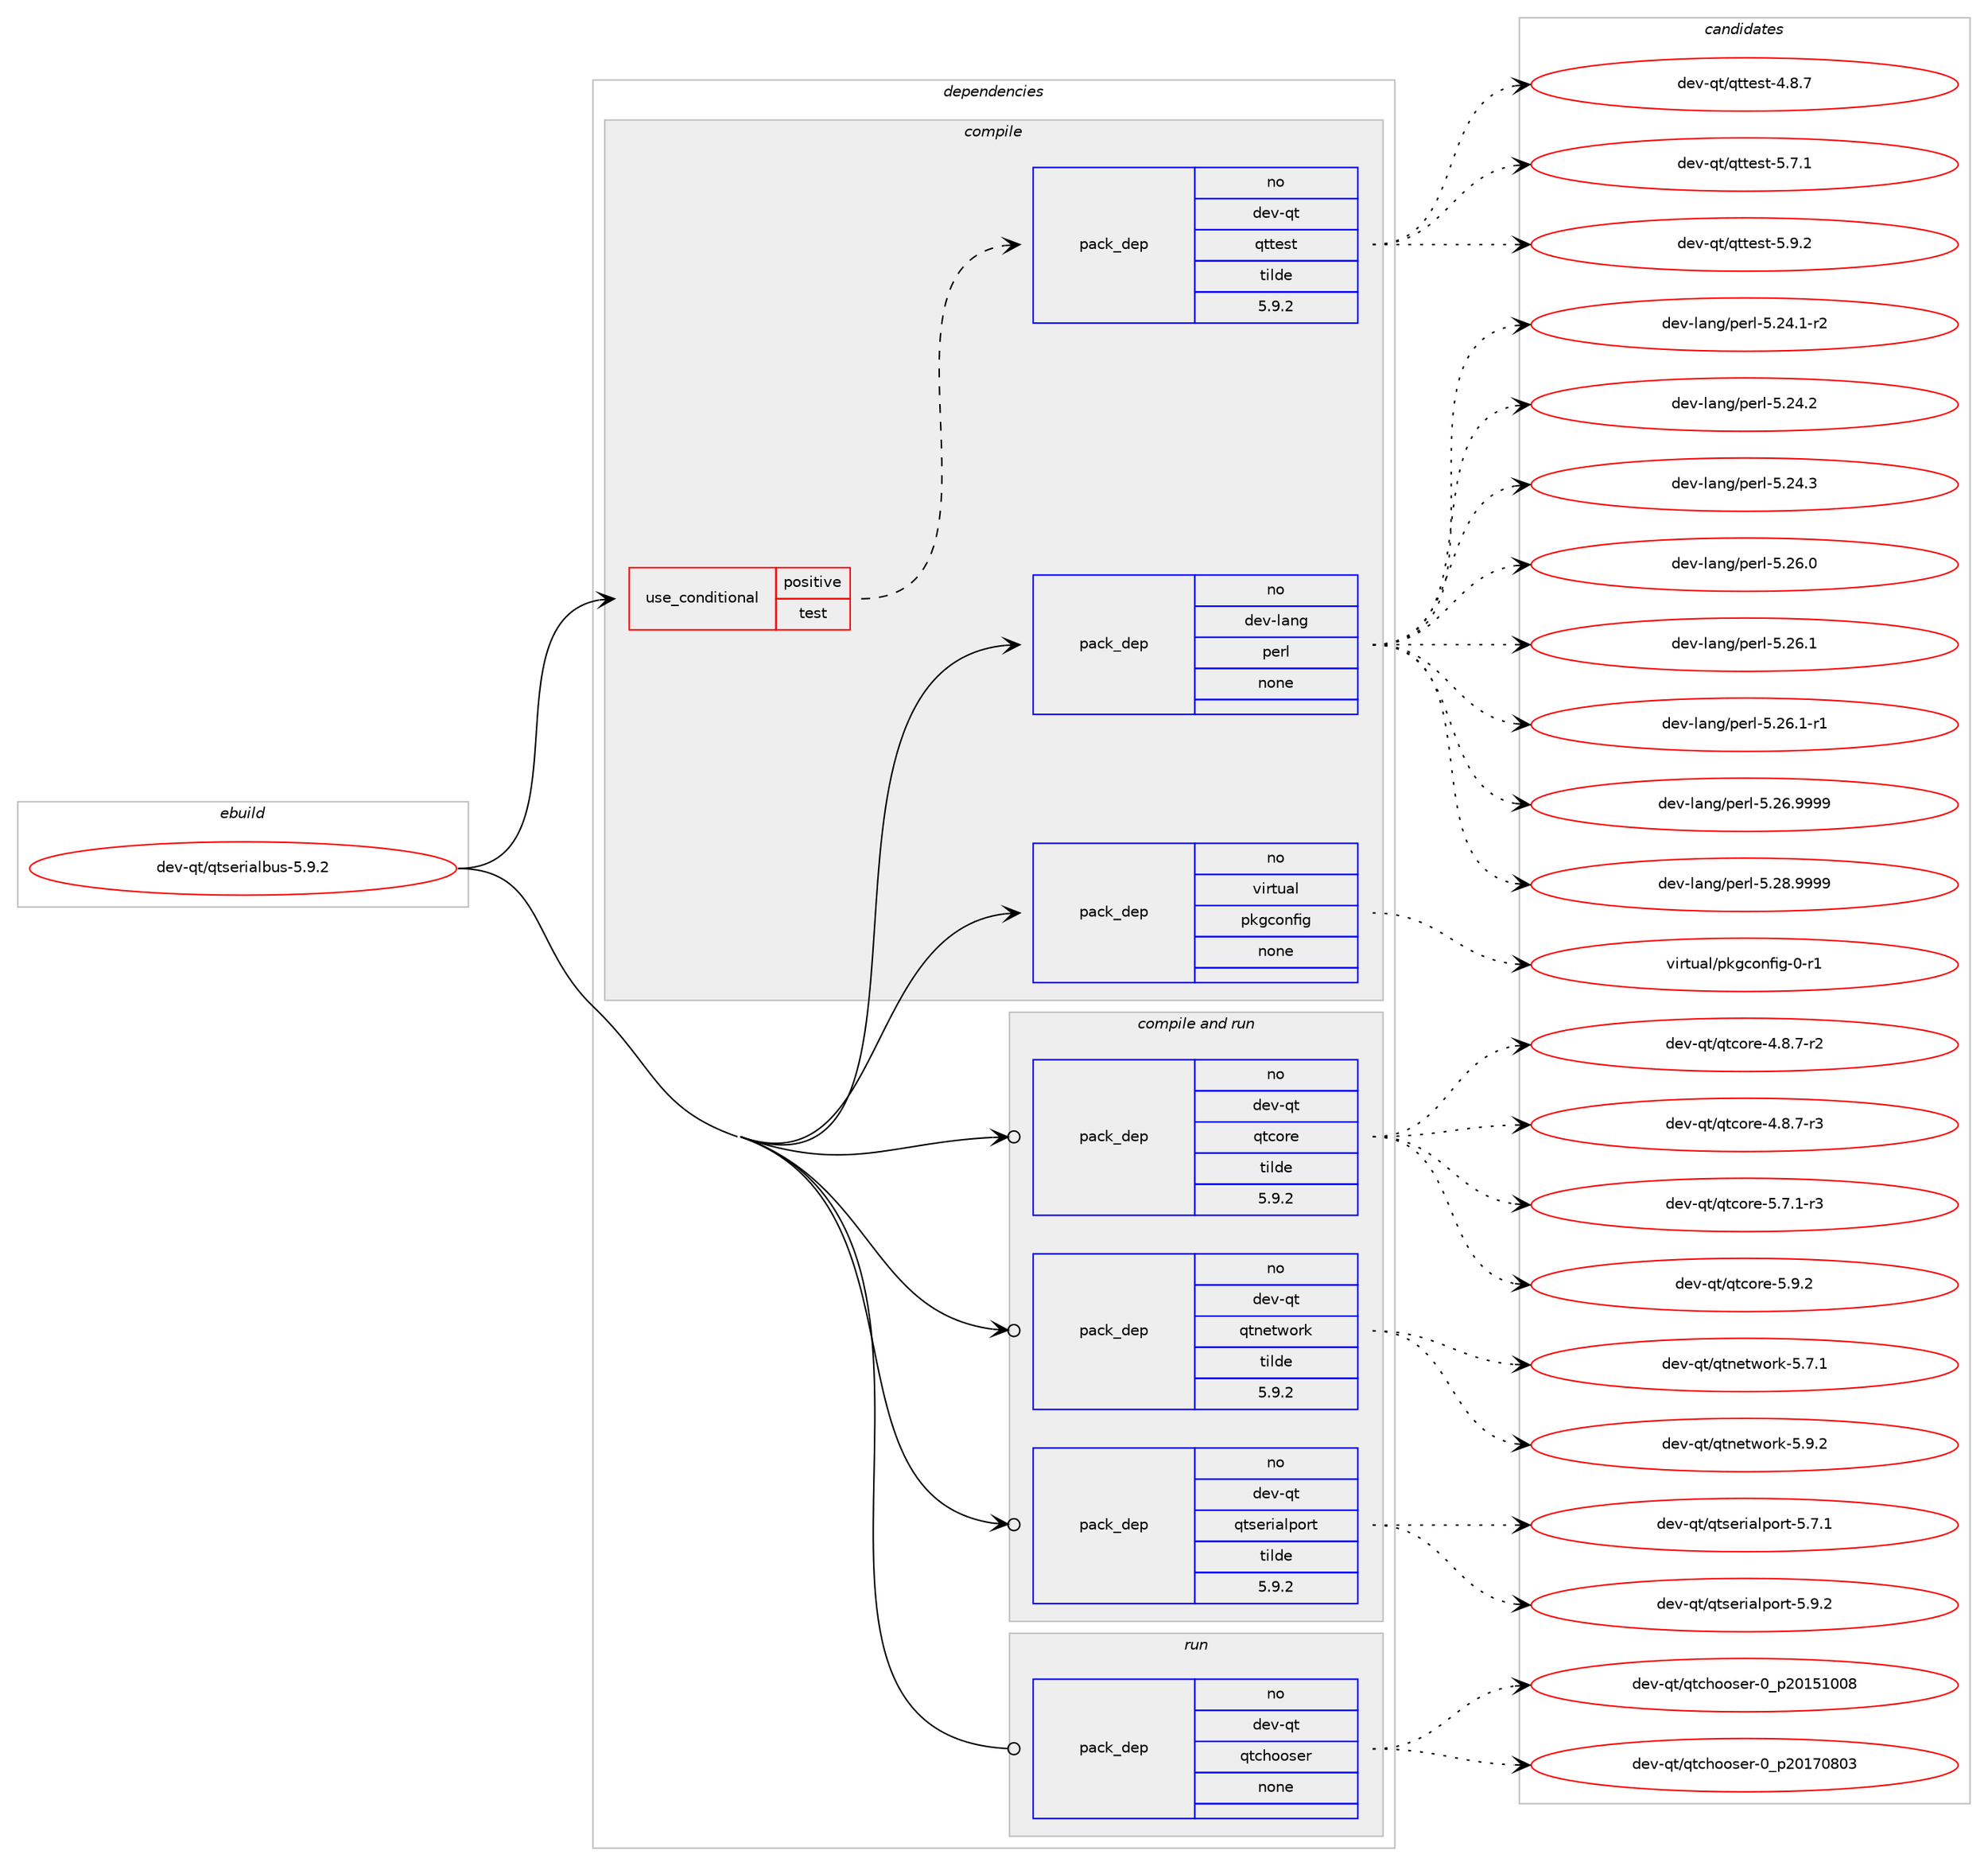 digraph prolog {

# *************
# Graph options
# *************

newrank=true;
concentrate=true;
compound=true;
graph [rankdir=LR,fontname=Helvetica,fontsize=10,ranksep=1.5];#, ranksep=2.5, nodesep=0.2];
edge  [arrowhead=vee];
node  [fontname=Helvetica,fontsize=10];

# **********
# The ebuild
# **********

subgraph cluster_leftcol {
color=gray;
rank=same;
label=<<i>ebuild</i>>;
id [label="dev-qt/qtserialbus-5.9.2", color=red, width=4, href="../dev-qt/qtserialbus-5.9.2.svg"];
}

# ****************
# The dependencies
# ****************

subgraph cluster_midcol {
color=gray;
label=<<i>dependencies</i>>;
subgraph cluster_compile {
fillcolor="#eeeeee";
style=filled;
label=<<i>compile</i>>;
subgraph cond44567 {
dependency196594 [label=<<TABLE BORDER="0" CELLBORDER="1" CELLSPACING="0" CELLPADDING="4"><TR><TD ROWSPAN="3" CELLPADDING="10">use_conditional</TD></TR><TR><TD>positive</TD></TR><TR><TD>test</TD></TR></TABLE>>, shape=none, color=red];
subgraph pack148057 {
dependency196595 [label=<<TABLE BORDER="0" CELLBORDER="1" CELLSPACING="0" CELLPADDING="4" WIDTH="220"><TR><TD ROWSPAN="6" CELLPADDING="30">pack_dep</TD></TR><TR><TD WIDTH="110">no</TD></TR><TR><TD>dev-qt</TD></TR><TR><TD>qttest</TD></TR><TR><TD>tilde</TD></TR><TR><TD>5.9.2</TD></TR></TABLE>>, shape=none, color=blue];
}
dependency196594:e -> dependency196595:w [weight=20,style="dashed",arrowhead="vee"];
}
id:e -> dependency196594:w [weight=20,style="solid",arrowhead="vee"];
subgraph pack148058 {
dependency196596 [label=<<TABLE BORDER="0" CELLBORDER="1" CELLSPACING="0" CELLPADDING="4" WIDTH="220"><TR><TD ROWSPAN="6" CELLPADDING="30">pack_dep</TD></TR><TR><TD WIDTH="110">no</TD></TR><TR><TD>dev-lang</TD></TR><TR><TD>perl</TD></TR><TR><TD>none</TD></TR><TR><TD></TD></TR></TABLE>>, shape=none, color=blue];
}
id:e -> dependency196596:w [weight=20,style="solid",arrowhead="vee"];
subgraph pack148059 {
dependency196597 [label=<<TABLE BORDER="0" CELLBORDER="1" CELLSPACING="0" CELLPADDING="4" WIDTH="220"><TR><TD ROWSPAN="6" CELLPADDING="30">pack_dep</TD></TR><TR><TD WIDTH="110">no</TD></TR><TR><TD>virtual</TD></TR><TR><TD>pkgconfig</TD></TR><TR><TD>none</TD></TR><TR><TD></TD></TR></TABLE>>, shape=none, color=blue];
}
id:e -> dependency196597:w [weight=20,style="solid",arrowhead="vee"];
}
subgraph cluster_compileandrun {
fillcolor="#eeeeee";
style=filled;
label=<<i>compile and run</i>>;
subgraph pack148060 {
dependency196598 [label=<<TABLE BORDER="0" CELLBORDER="1" CELLSPACING="0" CELLPADDING="4" WIDTH="220"><TR><TD ROWSPAN="6" CELLPADDING="30">pack_dep</TD></TR><TR><TD WIDTH="110">no</TD></TR><TR><TD>dev-qt</TD></TR><TR><TD>qtcore</TD></TR><TR><TD>tilde</TD></TR><TR><TD>5.9.2</TD></TR></TABLE>>, shape=none, color=blue];
}
id:e -> dependency196598:w [weight=20,style="solid",arrowhead="odotvee"];
subgraph pack148061 {
dependency196599 [label=<<TABLE BORDER="0" CELLBORDER="1" CELLSPACING="0" CELLPADDING="4" WIDTH="220"><TR><TD ROWSPAN="6" CELLPADDING="30">pack_dep</TD></TR><TR><TD WIDTH="110">no</TD></TR><TR><TD>dev-qt</TD></TR><TR><TD>qtnetwork</TD></TR><TR><TD>tilde</TD></TR><TR><TD>5.9.2</TD></TR></TABLE>>, shape=none, color=blue];
}
id:e -> dependency196599:w [weight=20,style="solid",arrowhead="odotvee"];
subgraph pack148062 {
dependency196600 [label=<<TABLE BORDER="0" CELLBORDER="1" CELLSPACING="0" CELLPADDING="4" WIDTH="220"><TR><TD ROWSPAN="6" CELLPADDING="30">pack_dep</TD></TR><TR><TD WIDTH="110">no</TD></TR><TR><TD>dev-qt</TD></TR><TR><TD>qtserialport</TD></TR><TR><TD>tilde</TD></TR><TR><TD>5.9.2</TD></TR></TABLE>>, shape=none, color=blue];
}
id:e -> dependency196600:w [weight=20,style="solid",arrowhead="odotvee"];
}
subgraph cluster_run {
fillcolor="#eeeeee";
style=filled;
label=<<i>run</i>>;
subgraph pack148063 {
dependency196601 [label=<<TABLE BORDER="0" CELLBORDER="1" CELLSPACING="0" CELLPADDING="4" WIDTH="220"><TR><TD ROWSPAN="6" CELLPADDING="30">pack_dep</TD></TR><TR><TD WIDTH="110">no</TD></TR><TR><TD>dev-qt</TD></TR><TR><TD>qtchooser</TD></TR><TR><TD>none</TD></TR><TR><TD></TD></TR></TABLE>>, shape=none, color=blue];
}
id:e -> dependency196601:w [weight=20,style="solid",arrowhead="odot"];
}
}

# **************
# The candidates
# **************

subgraph cluster_choices {
rank=same;
color=gray;
label=<<i>candidates</i>>;

subgraph choice148057 {
color=black;
nodesep=1;
choice1001011184511311647113116116101115116455246564655 [label="dev-qt/qttest-4.8.7", color=red, width=4,href="../dev-qt/qttest-4.8.7.svg"];
choice1001011184511311647113116116101115116455346554649 [label="dev-qt/qttest-5.7.1", color=red, width=4,href="../dev-qt/qttest-5.7.1.svg"];
choice1001011184511311647113116116101115116455346574650 [label="dev-qt/qttest-5.9.2", color=red, width=4,href="../dev-qt/qttest-5.9.2.svg"];
dependency196595:e -> choice1001011184511311647113116116101115116455246564655:w [style=dotted,weight="100"];
dependency196595:e -> choice1001011184511311647113116116101115116455346554649:w [style=dotted,weight="100"];
dependency196595:e -> choice1001011184511311647113116116101115116455346574650:w [style=dotted,weight="100"];
}
subgraph choice148058 {
color=black;
nodesep=1;
choice100101118451089711010347112101114108455346505246494511450 [label="dev-lang/perl-5.24.1-r2", color=red, width=4,href="../dev-lang/perl-5.24.1-r2.svg"];
choice10010111845108971101034711210111410845534650524650 [label="dev-lang/perl-5.24.2", color=red, width=4,href="../dev-lang/perl-5.24.2.svg"];
choice10010111845108971101034711210111410845534650524651 [label="dev-lang/perl-5.24.3", color=red, width=4,href="../dev-lang/perl-5.24.3.svg"];
choice10010111845108971101034711210111410845534650544648 [label="dev-lang/perl-5.26.0", color=red, width=4,href="../dev-lang/perl-5.26.0.svg"];
choice10010111845108971101034711210111410845534650544649 [label="dev-lang/perl-5.26.1", color=red, width=4,href="../dev-lang/perl-5.26.1.svg"];
choice100101118451089711010347112101114108455346505446494511449 [label="dev-lang/perl-5.26.1-r1", color=red, width=4,href="../dev-lang/perl-5.26.1-r1.svg"];
choice10010111845108971101034711210111410845534650544657575757 [label="dev-lang/perl-5.26.9999", color=red, width=4,href="../dev-lang/perl-5.26.9999.svg"];
choice10010111845108971101034711210111410845534650564657575757 [label="dev-lang/perl-5.28.9999", color=red, width=4,href="../dev-lang/perl-5.28.9999.svg"];
dependency196596:e -> choice100101118451089711010347112101114108455346505246494511450:w [style=dotted,weight="100"];
dependency196596:e -> choice10010111845108971101034711210111410845534650524650:w [style=dotted,weight="100"];
dependency196596:e -> choice10010111845108971101034711210111410845534650524651:w [style=dotted,weight="100"];
dependency196596:e -> choice10010111845108971101034711210111410845534650544648:w [style=dotted,weight="100"];
dependency196596:e -> choice10010111845108971101034711210111410845534650544649:w [style=dotted,weight="100"];
dependency196596:e -> choice100101118451089711010347112101114108455346505446494511449:w [style=dotted,weight="100"];
dependency196596:e -> choice10010111845108971101034711210111410845534650544657575757:w [style=dotted,weight="100"];
dependency196596:e -> choice10010111845108971101034711210111410845534650564657575757:w [style=dotted,weight="100"];
}
subgraph choice148059 {
color=black;
nodesep=1;
choice11810511411611797108471121071039911111010210510345484511449 [label="virtual/pkgconfig-0-r1", color=red, width=4,href="../virtual/pkgconfig-0-r1.svg"];
dependency196597:e -> choice11810511411611797108471121071039911111010210510345484511449:w [style=dotted,weight="100"];
}
subgraph choice148060 {
color=black;
nodesep=1;
choice1001011184511311647113116991111141014552465646554511450 [label="dev-qt/qtcore-4.8.7-r2", color=red, width=4,href="../dev-qt/qtcore-4.8.7-r2.svg"];
choice1001011184511311647113116991111141014552465646554511451 [label="dev-qt/qtcore-4.8.7-r3", color=red, width=4,href="../dev-qt/qtcore-4.8.7-r3.svg"];
choice1001011184511311647113116991111141014553465546494511451 [label="dev-qt/qtcore-5.7.1-r3", color=red, width=4,href="../dev-qt/qtcore-5.7.1-r3.svg"];
choice100101118451131164711311699111114101455346574650 [label="dev-qt/qtcore-5.9.2", color=red, width=4,href="../dev-qt/qtcore-5.9.2.svg"];
dependency196598:e -> choice1001011184511311647113116991111141014552465646554511450:w [style=dotted,weight="100"];
dependency196598:e -> choice1001011184511311647113116991111141014552465646554511451:w [style=dotted,weight="100"];
dependency196598:e -> choice1001011184511311647113116991111141014553465546494511451:w [style=dotted,weight="100"];
dependency196598:e -> choice100101118451131164711311699111114101455346574650:w [style=dotted,weight="100"];
}
subgraph choice148061 {
color=black;
nodesep=1;
choice1001011184511311647113116110101116119111114107455346554649 [label="dev-qt/qtnetwork-5.7.1", color=red, width=4,href="../dev-qt/qtnetwork-5.7.1.svg"];
choice1001011184511311647113116110101116119111114107455346574650 [label="dev-qt/qtnetwork-5.9.2", color=red, width=4,href="../dev-qt/qtnetwork-5.9.2.svg"];
dependency196599:e -> choice1001011184511311647113116110101116119111114107455346554649:w [style=dotted,weight="100"];
dependency196599:e -> choice1001011184511311647113116110101116119111114107455346574650:w [style=dotted,weight="100"];
}
subgraph choice148062 {
color=black;
nodesep=1;
choice100101118451131164711311611510111410597108112111114116455346554649 [label="dev-qt/qtserialport-5.7.1", color=red, width=4,href="../dev-qt/qtserialport-5.7.1.svg"];
choice100101118451131164711311611510111410597108112111114116455346574650 [label="dev-qt/qtserialport-5.9.2", color=red, width=4,href="../dev-qt/qtserialport-5.9.2.svg"];
dependency196600:e -> choice100101118451131164711311611510111410597108112111114116455346554649:w [style=dotted,weight="100"];
dependency196600:e -> choice100101118451131164711311611510111410597108112111114116455346574650:w [style=dotted,weight="100"];
}
subgraph choice148063 {
color=black;
nodesep=1;
choice1001011184511311647113116991041111111151011144548951125048495349484856 [label="dev-qt/qtchooser-0_p20151008", color=red, width=4,href="../dev-qt/qtchooser-0_p20151008.svg"];
choice1001011184511311647113116991041111111151011144548951125048495548564851 [label="dev-qt/qtchooser-0_p20170803", color=red, width=4,href="../dev-qt/qtchooser-0_p20170803.svg"];
dependency196601:e -> choice1001011184511311647113116991041111111151011144548951125048495349484856:w [style=dotted,weight="100"];
dependency196601:e -> choice1001011184511311647113116991041111111151011144548951125048495548564851:w [style=dotted,weight="100"];
}
}

}
